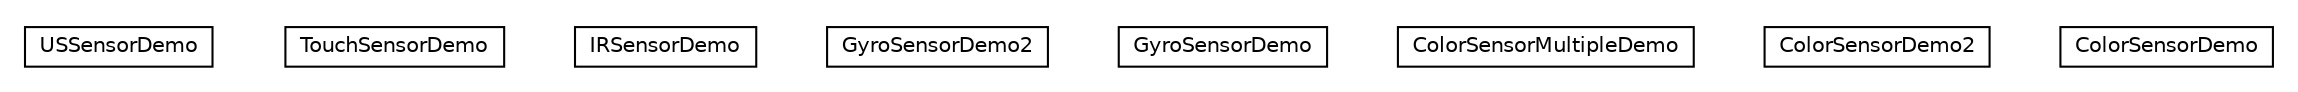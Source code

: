 #!/usr/local/bin/dot
#
# Class diagram 
# Generated by UMLGraph version R5_6 (http://www.umlgraph.org/)
#

digraph G {
	edge [fontname="Helvetica",fontsize=10,labelfontname="Helvetica",labelfontsize=10];
	node [fontname="Helvetica",fontsize=10,shape=plaintext];
	nodesep=0.25;
	ranksep=0.5;
	// examples.hardware.sensors.ev3.USSensorDemo
	c1306 [label=<<table title="examples.hardware.sensors.ev3.USSensorDemo" border="0" cellborder="1" cellspacing="0" cellpadding="2" port="p" href="./USSensorDemo.html">
		<tr><td><table border="0" cellspacing="0" cellpadding="1">
<tr><td align="center" balign="center"> USSensorDemo </td></tr>
		</table></td></tr>
		</table>>, URL="./USSensorDemo.html", fontname="Helvetica", fontcolor="black", fontsize=10.0];
	// examples.hardware.sensors.ev3.TouchSensorDemo
	c1307 [label=<<table title="examples.hardware.sensors.ev3.TouchSensorDemo" border="0" cellborder="1" cellspacing="0" cellpadding="2" port="p" href="./TouchSensorDemo.html">
		<tr><td><table border="0" cellspacing="0" cellpadding="1">
<tr><td align="center" balign="center"> TouchSensorDemo </td></tr>
		</table></td></tr>
		</table>>, URL="./TouchSensorDemo.html", fontname="Helvetica", fontcolor="black", fontsize=10.0];
	// examples.hardware.sensors.ev3.IRSensorDemo
	c1308 [label=<<table title="examples.hardware.sensors.ev3.IRSensorDemo" border="0" cellborder="1" cellspacing="0" cellpadding="2" port="p" href="./IRSensorDemo.html">
		<tr><td><table border="0" cellspacing="0" cellpadding="1">
<tr><td align="center" balign="center"> IRSensorDemo </td></tr>
		</table></td></tr>
		</table>>, URL="./IRSensorDemo.html", fontname="Helvetica", fontcolor="black", fontsize=10.0];
	// examples.hardware.sensors.ev3.GyroSensorDemo2
	c1309 [label=<<table title="examples.hardware.sensors.ev3.GyroSensorDemo2" border="0" cellborder="1" cellspacing="0" cellpadding="2" port="p" href="./GyroSensorDemo2.html">
		<tr><td><table border="0" cellspacing="0" cellpadding="1">
<tr><td align="center" balign="center"> GyroSensorDemo2 </td></tr>
		</table></td></tr>
		</table>>, URL="./GyroSensorDemo2.html", fontname="Helvetica", fontcolor="black", fontsize=10.0];
	// examples.hardware.sensors.ev3.GyroSensorDemo
	c1310 [label=<<table title="examples.hardware.sensors.ev3.GyroSensorDemo" border="0" cellborder="1" cellspacing="0" cellpadding="2" port="p" href="./GyroSensorDemo.html">
		<tr><td><table border="0" cellspacing="0" cellpadding="1">
<tr><td align="center" balign="center"> GyroSensorDemo </td></tr>
		</table></td></tr>
		</table>>, URL="./GyroSensorDemo.html", fontname="Helvetica", fontcolor="black", fontsize=10.0];
	// examples.hardware.sensors.ev3.ColorSensorMultipleDemo
	c1311 [label=<<table title="examples.hardware.sensors.ev3.ColorSensorMultipleDemo" border="0" cellborder="1" cellspacing="0" cellpadding="2" port="p" href="./ColorSensorMultipleDemo.html">
		<tr><td><table border="0" cellspacing="0" cellpadding="1">
<tr><td align="center" balign="center"> ColorSensorMultipleDemo </td></tr>
		</table></td></tr>
		</table>>, URL="./ColorSensorMultipleDemo.html", fontname="Helvetica", fontcolor="black", fontsize=10.0];
	// examples.hardware.sensors.ev3.ColorSensorDemo2
	c1312 [label=<<table title="examples.hardware.sensors.ev3.ColorSensorDemo2" border="0" cellborder="1" cellspacing="0" cellpadding="2" port="p" href="./ColorSensorDemo2.html">
		<tr><td><table border="0" cellspacing="0" cellpadding="1">
<tr><td align="center" balign="center"> ColorSensorDemo2 </td></tr>
		</table></td></tr>
		</table>>, URL="./ColorSensorDemo2.html", fontname="Helvetica", fontcolor="black", fontsize=10.0];
	// examples.hardware.sensors.ev3.ColorSensorDemo
	c1313 [label=<<table title="examples.hardware.sensors.ev3.ColorSensorDemo" border="0" cellborder="1" cellspacing="0" cellpadding="2" port="p" href="./ColorSensorDemo.html">
		<tr><td><table border="0" cellspacing="0" cellpadding="1">
<tr><td align="center" balign="center"> ColorSensorDemo </td></tr>
		</table></td></tr>
		</table>>, URL="./ColorSensorDemo.html", fontname="Helvetica", fontcolor="black", fontsize=10.0];
}

